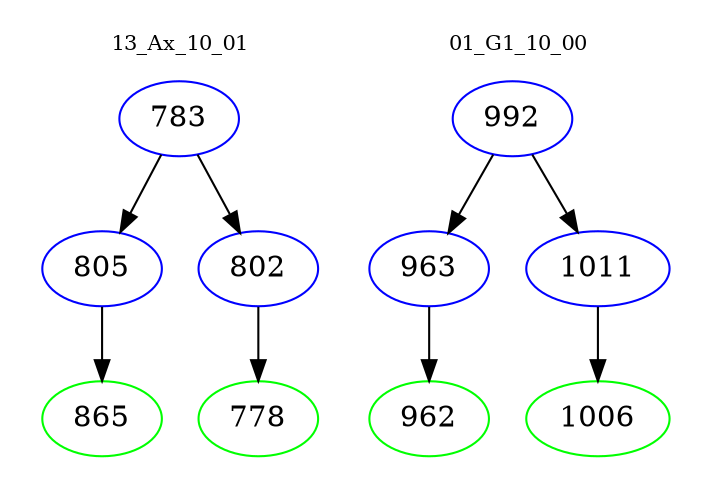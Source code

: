 digraph{
subgraph cluster_0 {
color = white
label = "13_Ax_10_01";
fontsize=10;
T0_783 [label="783", color="blue"]
T0_783 -> T0_805 [color="black"]
T0_805 [label="805", color="blue"]
T0_805 -> T0_865 [color="black"]
T0_865 [label="865", color="green"]
T0_783 -> T0_802 [color="black"]
T0_802 [label="802", color="blue"]
T0_802 -> T0_778 [color="black"]
T0_778 [label="778", color="green"]
}
subgraph cluster_1 {
color = white
label = "01_G1_10_00";
fontsize=10;
T1_992 [label="992", color="blue"]
T1_992 -> T1_963 [color="black"]
T1_963 [label="963", color="blue"]
T1_963 -> T1_962 [color="black"]
T1_962 [label="962", color="green"]
T1_992 -> T1_1011 [color="black"]
T1_1011 [label="1011", color="blue"]
T1_1011 -> T1_1006 [color="black"]
T1_1006 [label="1006", color="green"]
}
}
